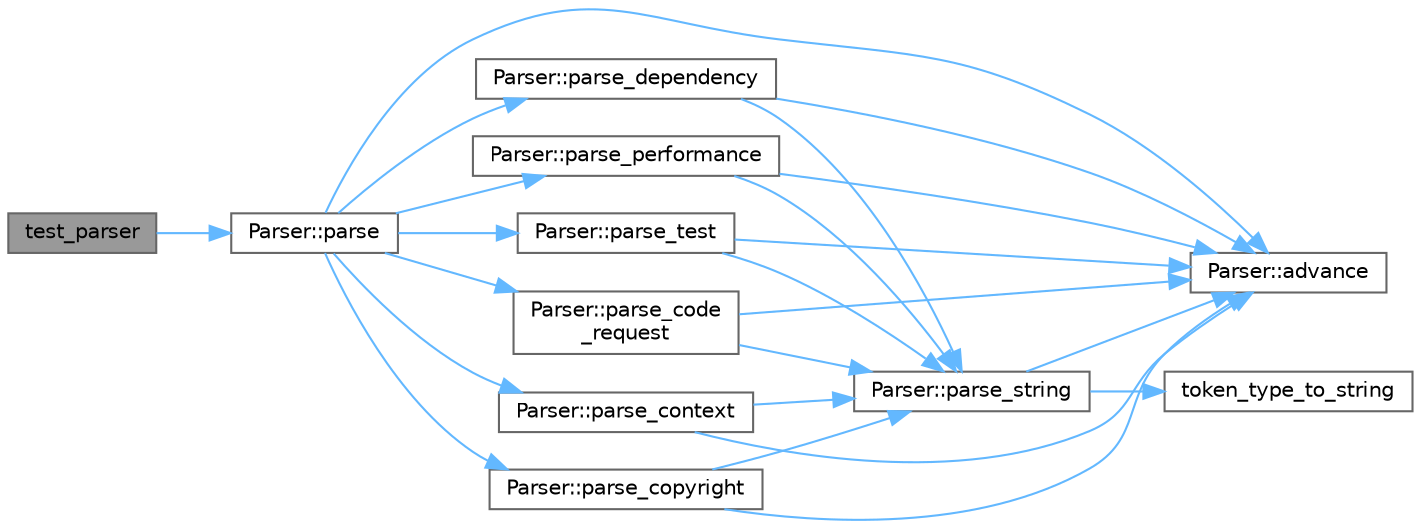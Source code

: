 digraph "test_parser"
{
 // INTERACTIVE_SVG=YES
 // LATEX_PDF_SIZE
  bgcolor="transparent";
  edge [fontname=Helvetica,fontsize=10,labelfontname=Helvetica,labelfontsize=10];
  node [fontname=Helvetica,fontsize=10,shape=box,height=0.2,width=0.4];
  rankdir="LR";
  Node1 [id="Node000001",label="test_parser",height=0.2,width=0.4,color="gray40", fillcolor="grey60", style="filled", fontcolor="black",tooltip=" "];
  Node1 -> Node2 [id="edge1_Node000001_Node000002",color="steelblue1",style="solid",tooltip=" "];
  Node2 [id="Node000002",label="Parser::parse",height=0.2,width=0.4,color="grey40", fillcolor="white", style="filled",URL="$class_parser.html#a5bb9e2439834d492b5bf186fec35ff3e",tooltip=" "];
  Node2 -> Node3 [id="edge2_Node000002_Node000003",color="steelblue1",style="solid",tooltip=" "];
  Node3 [id="Node000003",label="Parser::advance",height=0.2,width=0.4,color="grey40", fillcolor="white", style="filled",URL="$class_parser.html#add1eddb7d0c761330d9a90a08638a762",tooltip=" "];
  Node2 -> Node4 [id="edge3_Node000002_Node000004",color="steelblue1",style="solid",tooltip=" "];
  Node4 [id="Node000004",label="Parser::parse_code\l_request",height=0.2,width=0.4,color="grey40", fillcolor="white", style="filled",URL="$class_parser.html#a5c664ca81f7065fc0a8eb9763da29bb8",tooltip=" "];
  Node4 -> Node3 [id="edge4_Node000004_Node000003",color="steelblue1",style="solid",tooltip=" "];
  Node4 -> Node5 [id="edge5_Node000004_Node000005",color="steelblue1",style="solid",tooltip=" "];
  Node5 [id="Node000005",label="Parser::parse_string",height=0.2,width=0.4,color="grey40", fillcolor="white", style="filled",URL="$class_parser.html#ae94806d020b21a05fef2bfbfa538ec93",tooltip=" "];
  Node5 -> Node3 [id="edge6_Node000005_Node000003",color="steelblue1",style="solid",tooltip=" "];
  Node5 -> Node6 [id="edge7_Node000005_Node000006",color="steelblue1",style="solid",tooltip=" "];
  Node6 [id="Node000006",label="token_type_to_string",height=0.2,width=0.4,color="grey40", fillcolor="white", style="filled",URL="$cql_8cpp.html#a349ed62556e6e28823af7d657af4654f",tooltip=" "];
  Node2 -> Node7 [id="edge8_Node000002_Node000007",color="steelblue1",style="solid",tooltip=" "];
  Node7 [id="Node000007",label="Parser::parse_context",height=0.2,width=0.4,color="grey40", fillcolor="white", style="filled",URL="$class_parser.html#ad9bf18edcaded14fa81e8b510a1d18a0",tooltip=" "];
  Node7 -> Node3 [id="edge9_Node000007_Node000003",color="steelblue1",style="solid",tooltip=" "];
  Node7 -> Node5 [id="edge10_Node000007_Node000005",color="steelblue1",style="solid",tooltip=" "];
  Node2 -> Node8 [id="edge11_Node000002_Node000008",color="steelblue1",style="solid",tooltip=" "];
  Node8 [id="Node000008",label="Parser::parse_copyright",height=0.2,width=0.4,color="grey40", fillcolor="white", style="filled",URL="$class_parser.html#a54d829f3e12cd2252095aec80168308a",tooltip=" "];
  Node8 -> Node3 [id="edge12_Node000008_Node000003",color="steelblue1",style="solid",tooltip=" "];
  Node8 -> Node5 [id="edge13_Node000008_Node000005",color="steelblue1",style="solid",tooltip=" "];
  Node2 -> Node9 [id="edge14_Node000002_Node000009",color="steelblue1",style="solid",tooltip=" "];
  Node9 [id="Node000009",label="Parser::parse_dependency",height=0.2,width=0.4,color="grey40", fillcolor="white", style="filled",URL="$class_parser.html#af2772a020de828eadc2b366c9e14f93c",tooltip=" "];
  Node9 -> Node3 [id="edge15_Node000009_Node000003",color="steelblue1",style="solid",tooltip=" "];
  Node9 -> Node5 [id="edge16_Node000009_Node000005",color="steelblue1",style="solid",tooltip=" "];
  Node2 -> Node10 [id="edge17_Node000002_Node000010",color="steelblue1",style="solid",tooltip=" "];
  Node10 [id="Node000010",label="Parser::parse_performance",height=0.2,width=0.4,color="grey40", fillcolor="white", style="filled",URL="$class_parser.html#a5ef46cced24a5b30aa81e6155f74ed1e",tooltip=" "];
  Node10 -> Node3 [id="edge18_Node000010_Node000003",color="steelblue1",style="solid",tooltip=" "];
  Node10 -> Node5 [id="edge19_Node000010_Node000005",color="steelblue1",style="solid",tooltip=" "];
  Node2 -> Node11 [id="edge20_Node000002_Node000011",color="steelblue1",style="solid",tooltip=" "];
  Node11 [id="Node000011",label="Parser::parse_test",height=0.2,width=0.4,color="grey40", fillcolor="white", style="filled",URL="$class_parser.html#a2438151ab55251ef4ec963b1c12ecf8f",tooltip=" "];
  Node11 -> Node3 [id="edge21_Node000011_Node000003",color="steelblue1",style="solid",tooltip=" "];
  Node11 -> Node5 [id="edge22_Node000011_Node000005",color="steelblue1",style="solid",tooltip=" "];
}

